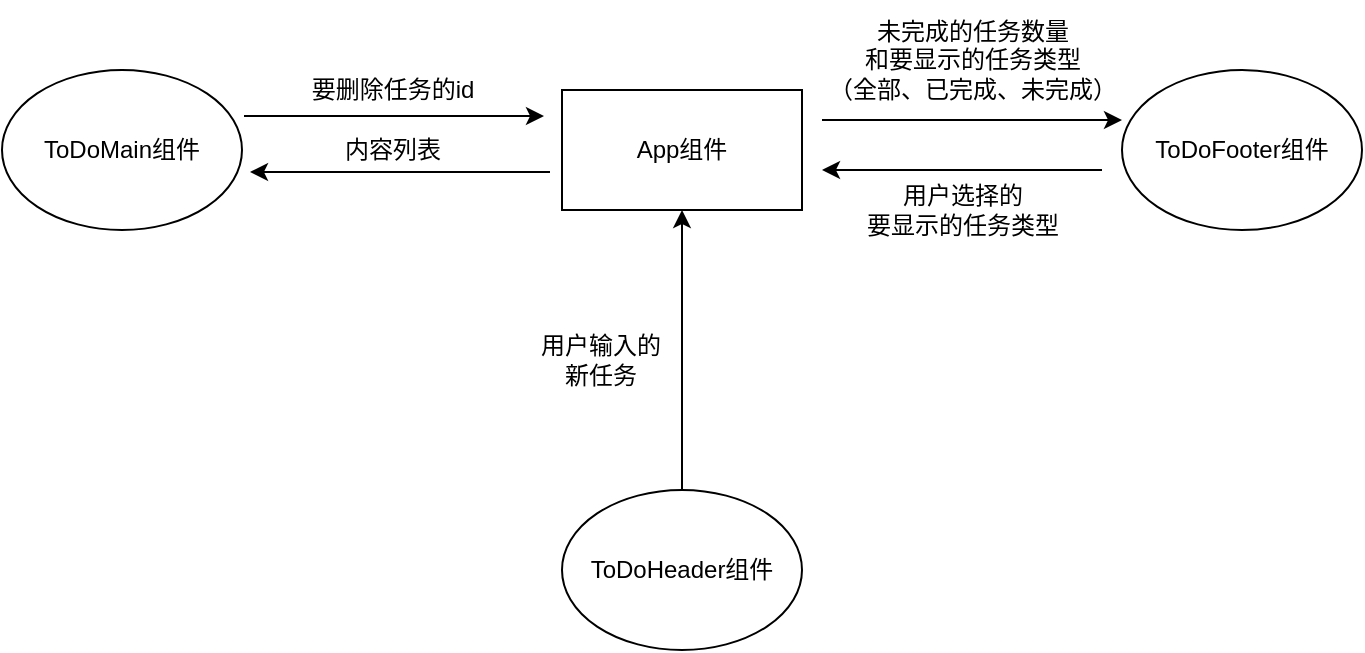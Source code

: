 <mxfile version="24.8.3">
  <diagram name="第 1 页" id="xKMHuk5QicEXbyIlAjS4">
    <mxGraphModel dx="794" dy="503" grid="1" gridSize="10" guides="1" tooltips="1" connect="1" arrows="1" fold="1" page="1" pageScale="1" pageWidth="827" pageHeight="1169" math="0" shadow="0">
      <root>
        <mxCell id="0" />
        <mxCell id="1" parent="0" />
        <mxCell id="hPElhBEKUpbvKYV7iMIJ-1" value="App组件" style="rounded=0;whiteSpace=wrap;html=1;" vertex="1" parent="1">
          <mxGeometry x="360" y="50" width="120" height="60" as="geometry" />
        </mxCell>
        <mxCell id="hPElhBEKUpbvKYV7iMIJ-3" value="ToDoHeader组件" style="ellipse;whiteSpace=wrap;html=1;" vertex="1" parent="1">
          <mxGeometry x="360" y="250" width="120" height="80" as="geometry" />
        </mxCell>
        <mxCell id="hPElhBEKUpbvKYV7iMIJ-4" value="ToDoMain组件" style="ellipse;whiteSpace=wrap;html=1;" vertex="1" parent="1">
          <mxGeometry x="80" y="40" width="120" height="80" as="geometry" />
        </mxCell>
        <mxCell id="hPElhBEKUpbvKYV7iMIJ-5" value="ToDoFooter组件" style="ellipse;whiteSpace=wrap;html=1;" vertex="1" parent="1">
          <mxGeometry x="640" y="40" width="120" height="80" as="geometry" />
        </mxCell>
        <mxCell id="hPElhBEKUpbvKYV7iMIJ-7" value="" style="endArrow=classic;html=1;rounded=0;entryX=0.5;entryY=1;entryDx=0;entryDy=0;exitX=0.5;exitY=0;exitDx=0;exitDy=0;" edge="1" parent="1" source="hPElhBEKUpbvKYV7iMIJ-3" target="hPElhBEKUpbvKYV7iMIJ-1">
          <mxGeometry width="50" height="50" relative="1" as="geometry">
            <mxPoint x="170" y="200" as="sourcePoint" />
            <mxPoint x="220" y="150" as="targetPoint" />
          </mxGeometry>
        </mxCell>
        <mxCell id="hPElhBEKUpbvKYV7iMIJ-9" value="用户输入的&lt;div&gt;新任务&lt;/div&gt;" style="text;html=1;align=center;verticalAlign=middle;resizable=0;points=[];autosize=1;strokeColor=none;fillColor=none;rotation=0;" vertex="1" parent="1">
          <mxGeometry x="339" y="165" width="80" height="40" as="geometry" />
        </mxCell>
        <mxCell id="hPElhBEKUpbvKYV7iMIJ-10" value="" style="endArrow=classic;html=1;rounded=0;" edge="1" parent="1">
          <mxGeometry width="50" height="50" relative="1" as="geometry">
            <mxPoint x="201" y="63" as="sourcePoint" />
            <mxPoint x="351" y="63" as="targetPoint" />
          </mxGeometry>
        </mxCell>
        <mxCell id="hPElhBEKUpbvKYV7iMIJ-11" value="" style="endArrow=classic;html=1;rounded=0;" edge="1" parent="1">
          <mxGeometry width="50" height="50" relative="1" as="geometry">
            <mxPoint x="354" y="91" as="sourcePoint" />
            <mxPoint x="204" y="91" as="targetPoint" />
            <Array as="points">
              <mxPoint x="224" y="91" />
            </Array>
          </mxGeometry>
        </mxCell>
        <mxCell id="hPElhBEKUpbvKYV7iMIJ-12" value="内容列表" style="text;html=1;align=center;verticalAlign=middle;resizable=0;points=[];autosize=1;strokeColor=none;fillColor=none;" vertex="1" parent="1">
          <mxGeometry x="240" y="65" width="70" height="30" as="geometry" />
        </mxCell>
        <mxCell id="hPElhBEKUpbvKYV7iMIJ-13" value="要删除任务的id" style="text;html=1;align=center;verticalAlign=middle;resizable=0;points=[];autosize=1;strokeColor=none;fillColor=none;" vertex="1" parent="1">
          <mxGeometry x="220" y="35" width="110" height="30" as="geometry" />
        </mxCell>
        <mxCell id="hPElhBEKUpbvKYV7iMIJ-14" value="" style="endArrow=classic;html=1;rounded=0;" edge="1" parent="1">
          <mxGeometry width="50" height="50" relative="1" as="geometry">
            <mxPoint x="630" y="90" as="sourcePoint" />
            <mxPoint x="490" y="90" as="targetPoint" />
          </mxGeometry>
        </mxCell>
        <mxCell id="hPElhBEKUpbvKYV7iMIJ-15" value="" style="endArrow=classic;html=1;rounded=0;" edge="1" parent="1">
          <mxGeometry width="50" height="50" relative="1" as="geometry">
            <mxPoint x="490" y="65" as="sourcePoint" />
            <mxPoint x="640" y="65" as="targetPoint" />
          </mxGeometry>
        </mxCell>
        <mxCell id="hPElhBEKUpbvKYV7iMIJ-16" value="未完成的任务数量&lt;div&gt;和&lt;span style=&quot;background-color: initial;&quot;&gt;要显示&lt;/span&gt;&lt;span style=&quot;background-color: initial;&quot;&gt;的任务类型&lt;/span&gt;&lt;/div&gt;&lt;div&gt;&lt;span style=&quot;background-color: initial;&quot;&gt;（全部、已完成、未完成）&lt;/span&gt;&lt;/div&gt;" style="text;html=1;align=center;verticalAlign=middle;resizable=0;points=[];autosize=1;strokeColor=none;fillColor=none;" vertex="1" parent="1">
          <mxGeometry x="480" y="5" width="170" height="60" as="geometry" />
        </mxCell>
        <mxCell id="hPElhBEKUpbvKYV7iMIJ-17" value="用户选择的&lt;div&gt;要显示的任务类型&lt;/div&gt;" style="text;html=1;align=center;verticalAlign=middle;resizable=0;points=[];autosize=1;strokeColor=none;fillColor=none;" vertex="1" parent="1">
          <mxGeometry x="500" y="90" width="120" height="40" as="geometry" />
        </mxCell>
      </root>
    </mxGraphModel>
  </diagram>
</mxfile>
